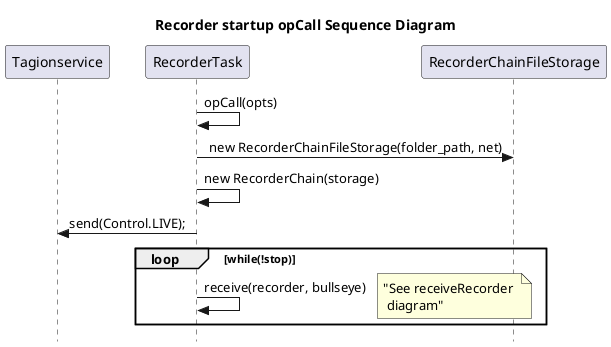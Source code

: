 @startuml

skinparam Style strictuml
skinparam SequenceMessageAlign center
hide empty description
title Recorder startup opCall Sequence Diagram

participant Tagionservice as task
participant RecorderTask as recordertask
participant RecorderChainFileStorage as storage

recordertask -> recordertask : opCall(opts)
recordertask -> storage : new RecorderChainFileStorage(folder_path, net)
recordertask -> recordertask : new RecorderChain(storage)
recordertask -> task : send(Control.LIVE);

loop while(!stop)
    recordertask -> recordertask : receive(recorder, bullseye)
    note right : "See receiveRecorder \n diagram" 
end


@enduml
